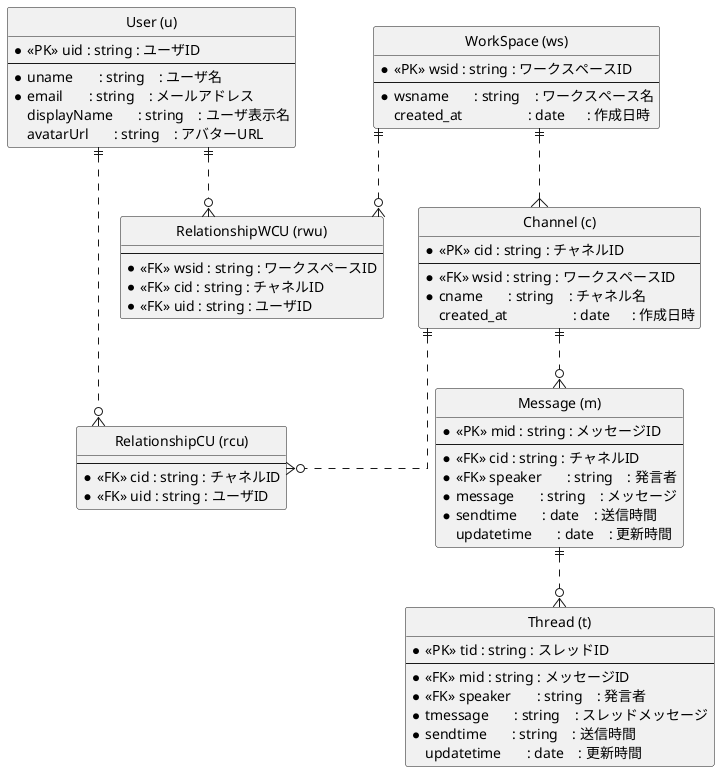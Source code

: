 @startuml chatapp
 hide circle
 skinparam linetype ortho

 entity "User (u)" as u {
     * <<PK>> uid : string : ユーザID
     --
     * uname       : string    : ユーザ名
     * email       : string    : メールアドレス
     displayName       : string    : ユーザ表示名
     avatarUrl       : string    : アバターURL
 }
 
 entity "WorkSpace (ws)" as ws {
     * <<PK>> wsid : string : ワークスペースID
     --
     * wsname       : string    : ワークスペース名
     created_at                  : date      : 作成日時
 }

entity "Channel (c)" as c {
     * <<PK>> cid : string : チャネルID
     --
     * <<FK>> wsid : string : ワークスペースID
     * cname       : string    : チャネル名
     created_at                  : date      : 作成日時
 }

entity "Message (m)" as m {
     * <<PK>> mid : string : メッセージID
     --
     * <<FK>> cid : string : チャネルID
     * <<FK>> speaker       : string    : 発言者
     * message       : string    : メッセージ
     * sendtime       : date    : 送信時間
     updatetime       : date    : 更新時間
 }

entity "Thread (t)" as t {
     * <<PK>> tid : string : スレッドID
     --
     * <<FK>> mid : string : メッセージID
     * <<FK>> speaker       : string    : 発言者
     * tmessage       : string    : スレッドメッセージ
     * sendtime       : string    : 送信時間
     updatetime       : date    : 更新時間
 }

entity "RelationshipWCU (rwu)" as rwu {
    --
     * <<FK>> wsid : string : ワークスペースID
     * <<FK>> cid : string : チャネルID
     * <<FK>> uid : string : ユーザID
 }

 entity "RelationshipCU (rcu)" as rcu {
    --
     * <<FK>> cid : string : チャネルID
     * <<FK>> uid : string : ユーザID
 }

 ws ||..{ c
 c ||..o{ m
 m ||..o{ t
 ws ||..o{ rwu
 u ||..o{ rwu
 c ||..o{ rcu
 u ||..o{ rcu
 

 @enduml